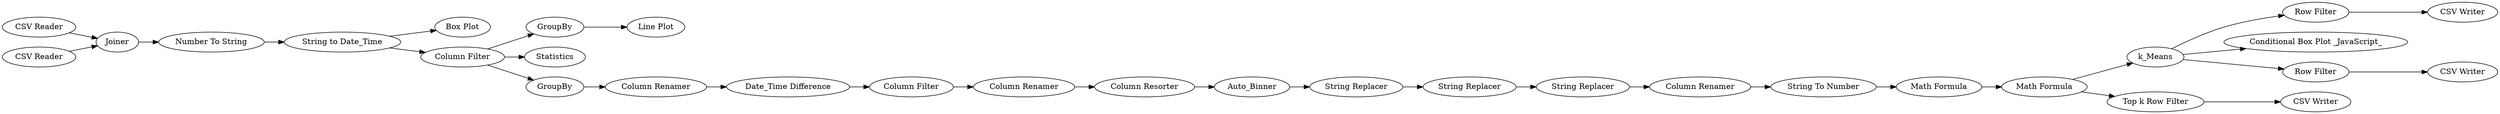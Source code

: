 digraph {
	"6708719398894176221_31" [label="CSV Writer"]
	"6708719398894176221_9" [label="Line Plot"]
	"6708719398894176221_14" [label="Column Renamer"]
	"6708719398894176221_17" [label="String Replacer"]
	"6708719398894176221_18" [label="String Replacer"]
	"6708719398894176221_30" [label="CSV Writer"]
	"6708719398894176221_8" [label=GroupBy]
	"6708719398894176221_3" [label=Joiner]
	"6708719398894176221_26" [label=k_Means]
	"6708719398894176221_11" [label="Column Renamer"]
	"6708719398894176221_7" [label=Statistics]
	"6708719398894176221_16" [label=Auto_Binner]
	"6708719398894176221_20" [label="Column Renamer"]
	"6708719398894176221_32" [label="Row Filter"]
	"6708719398894176221_27" [label="Box Plot"]
	"6708719398894176221_28" [label="Conditional Box Plot _JavaScript_"]
	"6708719398894176221_29" [label="Row Filter"]
	"6708719398894176221_23" [label="Math Formula"]
	"6708719398894176221_2" [label="CSV Reader"]
	"6708719398894176221_6" [label="Column Filter"]
	"6708719398894176221_10" [label=GroupBy]
	"6708719398894176221_4" [label="Number To String"]
	"6708719398894176221_22" [label="Math Formula"]
	"6708719398894176221_19" [label="String Replacer"]
	"6708719398894176221_24" [label="Top k Row Filter"]
	"6708719398894176221_1" [label="CSV Reader"]
	"6708719398894176221_12" [label="Date_Time Difference"]
	"6708719398894176221_15" [label="Column Resorter"]
	"6708719398894176221_5" [label="String to Date_Time"]
	"6708719398894176221_25" [label="CSV Writer"]
	"6708719398894176221_13" [label="Column Filter"]
	"6708719398894176221_21" [label="String To Number"]
	"6708719398894176221_13" -> "6708719398894176221_14"
	"6708719398894176221_8" -> "6708719398894176221_9"
	"6708719398894176221_22" -> "6708719398894176221_23"
	"6708719398894176221_23" -> "6708719398894176221_26"
	"6708719398894176221_14" -> "6708719398894176221_15"
	"6708719398894176221_15" -> "6708719398894176221_16"
	"6708719398894176221_6" -> "6708719398894176221_7"
	"6708719398894176221_29" -> "6708719398894176221_30"
	"6708719398894176221_32" -> "6708719398894176221_31"
	"6708719398894176221_4" -> "6708719398894176221_5"
	"6708719398894176221_26" -> "6708719398894176221_32"
	"6708719398894176221_19" -> "6708719398894176221_20"
	"6708719398894176221_6" -> "6708719398894176221_10"
	"6708719398894176221_20" -> "6708719398894176221_21"
	"6708719398894176221_21" -> "6708719398894176221_22"
	"6708719398894176221_10" -> "6708719398894176221_11"
	"6708719398894176221_6" -> "6708719398894176221_8"
	"6708719398894176221_23" -> "6708719398894176221_24"
	"6708719398894176221_26" -> "6708719398894176221_29"
	"6708719398894176221_3" -> "6708719398894176221_4"
	"6708719398894176221_5" -> "6708719398894176221_27"
	"6708719398894176221_5" -> "6708719398894176221_6"
	"6708719398894176221_26" -> "6708719398894176221_28"
	"6708719398894176221_24" -> "6708719398894176221_25"
	"6708719398894176221_1" -> "6708719398894176221_3"
	"6708719398894176221_18" -> "6708719398894176221_19"
	"6708719398894176221_17" -> "6708719398894176221_18"
	"6708719398894176221_11" -> "6708719398894176221_12"
	"6708719398894176221_2" -> "6708719398894176221_3"
	"6708719398894176221_16" -> "6708719398894176221_17"
	"6708719398894176221_12" -> "6708719398894176221_13"
	rankdir=LR
}
